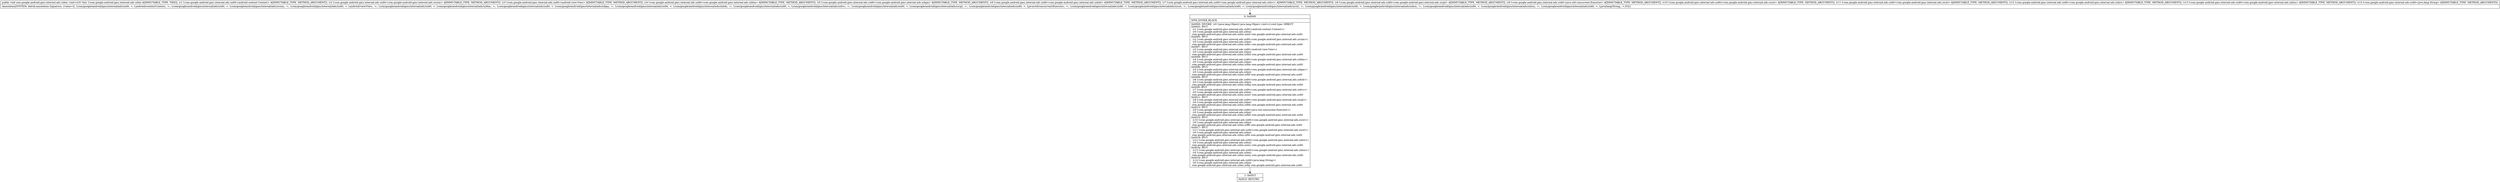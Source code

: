 digraph "CFG forcom.google.android.gms.internal.ads.zzbni.\<init\>(Lcom\/google\/android\/gms\/internal\/ads\/zzdtt;Lcom\/google\/android\/gms\/internal\/ads\/zzdtt;Lcom\/google\/android\/gms\/internal\/ads\/zzdtt;Lcom\/google\/android\/gms\/internal\/ads\/zzdtt;Lcom\/google\/android\/gms\/internal\/ads\/zzdtt;Lcom\/google\/android\/gms\/internal\/ads\/zzdtt;Lcom\/google\/android\/gms\/internal\/ads\/zzdtt;Lcom\/google\/android\/gms\/internal\/ads\/zzdtt;Lcom\/google\/android\/gms\/internal\/ads\/zzdtt;Lcom\/google\/android\/gms\/internal\/ads\/zzdtt;Lcom\/google\/android\/gms\/internal\/ads\/zzdtt;Lcom\/google\/android\/gms\/internal\/ads\/zzdtt;Lcom\/google\/android\/gms\/internal\/ads\/zzdtt;Lcom\/google\/android\/gms\/internal\/ads\/zzdtt;)V" {
Node_0 [shape=record,label="{0\:\ 0x0000|MTH_ENTER_BLOCK\l|0x0000: INVOKE  (r0 I:java.lang.Object) java.lang.Object.\<init\>():void type: DIRECT \l0x0003: IPUT  \l  (r1 I:com.google.android.gms.internal.ads.zzdtt\<android.content.Context\>)\l  (r0 I:com.google.android.gms.internal.ads.zzbni)\l com.google.android.gms.internal.ads.zzbni.zzeol com.google.android.gms.internal.ads.zzdtt \l0x0005: IPUT  \l  (r2 I:com.google.android.gms.internal.ads.zzdtt\<com.google.android.gms.internal.ads.zzcxm\>)\l  (r0 I:com.google.android.gms.internal.ads.zzbni)\l com.google.android.gms.internal.ads.zzbni.zzfhc com.google.android.gms.internal.ads.zzdtt \l0x0007: IPUT  \l  (r3 I:com.google.android.gms.internal.ads.zzdtt\<android.view.View\>)\l  (r0 I:com.google.android.gms.internal.ads.zzbni)\l com.google.android.gms.internal.ads.zzbni.zzfhd com.google.android.gms.internal.ads.zzdtt \l0x0009: IPUT  \l  (r4 I:com.google.android.gms.internal.ads.zzdtt\<com.google.android.gms.internal.ads.zzbha\>)\l  (r0 I:com.google.android.gms.internal.ads.zzbni)\l com.google.android.gms.internal.ads.zzbni.zzfhe com.google.android.gms.internal.ads.zzdtt \l0x000b: IPUT  \l  (r5 I:com.google.android.gms.internal.ads.zzdtt\<com.google.android.gms.internal.ads.zzbpa\>)\l  (r0 I:com.google.android.gms.internal.ads.zzbni)\l com.google.android.gms.internal.ads.zzbni.zzfhf com.google.android.gms.internal.ads.zzdtt \l0x000d: IPUT  \l  (r6 I:com.google.android.gms.internal.ads.zzdtt\<com.google.android.gms.internal.ads.zzbzb\>)\l  (r0 I:com.google.android.gms.internal.ads.zzbni)\l com.google.android.gms.internal.ads.zzbni.zzfhg com.google.android.gms.internal.ads.zzdtt \l0x000f: IPUT  \l  (r7 I:com.google.android.gms.internal.ads.zzdtt\<com.google.android.gms.internal.ads.zzbvc\>)\l  (r0 I:com.google.android.gms.internal.ads.zzbni)\l com.google.android.gms.internal.ads.zzbni.zzexv com.google.android.gms.internal.ads.zzdtt \l0x0011: IPUT  \l  (r8 I:com.google.android.gms.internal.ads.zzdtt\<com.google.android.gms.internal.ads.zzcpl\>)\l  (r0 I:com.google.android.gms.internal.ads.zzbni)\l com.google.android.gms.internal.ads.zzbni.zzfbe com.google.android.gms.internal.ads.zzdtt \l0x0013: IPUT  \l  (r9 I:com.google.android.gms.internal.ads.zzdtt\<java.util.concurrent.Executor\>)\l  (r0 I:com.google.android.gms.internal.ads.zzbni)\l com.google.android.gms.internal.ads.zzbni.zzfhh com.google.android.gms.internal.ads.zzdtt \l0x0015: IPUT  \l  (r10 I:com.google.android.gms.internal.ads.zzdtt\<com.google.android.gms.internal.ads.zzcxt\>)\l  (r0 I:com.google.android.gms.internal.ads.zzbni)\l com.google.android.gms.internal.ads.zzbni.zzffh com.google.android.gms.internal.ads.zzdtt \l0x0017: IPUT  \l  (r11 I:com.google.android.gms.internal.ads.zzdtt\<com.google.android.gms.internal.ads.zzcxl\>)\l  (r0 I:com.google.android.gms.internal.ads.zzbni)\l com.google.android.gms.internal.ads.zzbni.zzfhi com.google.android.gms.internal.ads.zzdtt \l0x0019: IPUT  \l  (r12 I:com.google.android.gms.internal.ads.zzdtt\<com.google.android.gms.internal.ads.zzbrx\>)\l  (r0 I:com.google.android.gms.internal.ads.zzbni)\l com.google.android.gms.internal.ads.zzbni.zzexc com.google.android.gms.internal.ads.zzdtt \l0x001b: IPUT  \l  (r13 I:com.google.android.gms.internal.ads.zzdtt\<com.google.android.gms.internal.ads.zzbsn\>)\l  (r0 I:com.google.android.gms.internal.ads.zzbni)\l com.google.android.gms.internal.ads.zzbni.zzexy com.google.android.gms.internal.ads.zzdtt \l0x001d: IPUT  \l  (r14 I:com.google.android.gms.internal.ads.zzdtt\<java.lang.String\>)\l  (r0 I:com.google.android.gms.internal.ads.zzbni)\l com.google.android.gms.internal.ads.zzbni.zzfhj com.google.android.gms.internal.ads.zzdtt \l}"];
Node_1 [shape=record,label="{1\:\ 0x001f|0x001f: RETURN   \l}"];
MethodNode[shape=record,label="{public void com.google.android.gms.internal.ads.zzbni.\<init\>((r0 'this' I:com.google.android.gms.internal.ads.zzbni A[IMMUTABLE_TYPE, THIS]), (r1 I:com.google.android.gms.internal.ads.zzdtt\<android.content.Context\> A[IMMUTABLE_TYPE, METHOD_ARGUMENT]), (r2 I:com.google.android.gms.internal.ads.zzdtt\<com.google.android.gms.internal.ads.zzcxm\> A[IMMUTABLE_TYPE, METHOD_ARGUMENT]), (r3 I:com.google.android.gms.internal.ads.zzdtt\<android.view.View\> A[IMMUTABLE_TYPE, METHOD_ARGUMENT]), (r4 I:com.google.android.gms.internal.ads.zzdtt\<com.google.android.gms.internal.ads.zzbha\> A[IMMUTABLE_TYPE, METHOD_ARGUMENT]), (r5 I:com.google.android.gms.internal.ads.zzdtt\<com.google.android.gms.internal.ads.zzbpa\> A[IMMUTABLE_TYPE, METHOD_ARGUMENT]), (r6 I:com.google.android.gms.internal.ads.zzdtt\<com.google.android.gms.internal.ads.zzbzb\> A[IMMUTABLE_TYPE, METHOD_ARGUMENT]), (r7 I:com.google.android.gms.internal.ads.zzdtt\<com.google.android.gms.internal.ads.zzbvc\> A[IMMUTABLE_TYPE, METHOD_ARGUMENT]), (r8 I:com.google.android.gms.internal.ads.zzdtt\<com.google.android.gms.internal.ads.zzcpl\> A[IMMUTABLE_TYPE, METHOD_ARGUMENT]), (r9 I:com.google.android.gms.internal.ads.zzdtt\<java.util.concurrent.Executor\> A[IMMUTABLE_TYPE, METHOD_ARGUMENT]), (r10 I:com.google.android.gms.internal.ads.zzdtt\<com.google.android.gms.internal.ads.zzcxt\> A[IMMUTABLE_TYPE, METHOD_ARGUMENT]), (r11 I:com.google.android.gms.internal.ads.zzdtt\<com.google.android.gms.internal.ads.zzcxl\> A[IMMUTABLE_TYPE, METHOD_ARGUMENT]), (r12 I:com.google.android.gms.internal.ads.zzdtt\<com.google.android.gms.internal.ads.zzbrx\> A[IMMUTABLE_TYPE, METHOD_ARGUMENT]), (r13 I:com.google.android.gms.internal.ads.zzdtt\<com.google.android.gms.internal.ads.zzbsn\> A[IMMUTABLE_TYPE, METHOD_ARGUMENT]), (r14 I:com.google.android.gms.internal.ads.zzdtt\<java.lang.String\> A[IMMUTABLE_TYPE, METHOD_ARGUMENT]))  | Annotation[SYSTEM, dalvik.annotation.Signature, \{value=[(, Lcom\/google\/android\/gms\/internal\/ads\/zzdtt, \<, Landroid\/content\/Context;, \>;, Lcom\/google\/android\/gms\/internal\/ads\/zzdtt, \<, Lcom\/google\/android\/gms\/internal\/ads\/zzcxm;, \>;, Lcom\/google\/android\/gms\/internal\/ads\/zzdtt, \<, Landroid\/view\/View;, \>;, Lcom\/google\/android\/gms\/internal\/ads\/zzdtt, \<, Lcom\/google\/android\/gms\/internal\/ads\/zzbha;, \>;, Lcom\/google\/android\/gms\/internal\/ads\/zzdtt, \<, Lcom\/google\/android\/gms\/internal\/ads\/zzbpa;, \>;, Lcom\/google\/android\/gms\/internal\/ads\/zzdtt, \<, Lcom\/google\/android\/gms\/internal\/ads\/zzbzb;, \>;, Lcom\/google\/android\/gms\/internal\/ads\/zzdtt, \<, Lcom\/google\/android\/gms\/internal\/ads\/zzbvc;, \>;, Lcom\/google\/android\/gms\/internal\/ads\/zzdtt, \<, Lcom\/google\/android\/gms\/internal\/ads\/zzcpl;, \>;, Lcom\/google\/android\/gms\/internal\/ads\/zzdtt, \<, Ljava\/util\/concurrent\/Executor;, \>;, Lcom\/google\/android\/gms\/internal\/ads\/zzdtt, \<, Lcom\/google\/android\/gms\/internal\/ads\/zzcxt;, \>;, Lcom\/google\/android\/gms\/internal\/ads\/zzdtt, \<, Lcom\/google\/android\/gms\/internal\/ads\/zzcxl;, \>;, Lcom\/google\/android\/gms\/internal\/ads\/zzdtt, \<, Lcom\/google\/android\/gms\/internal\/ads\/zzbrx;, \>;, Lcom\/google\/android\/gms\/internal\/ads\/zzdtt, \<, Lcom\/google\/android\/gms\/internal\/ads\/zzbsn;, \>;, Lcom\/google\/android\/gms\/internal\/ads\/zzdtt, \<, Ljava\/lang\/String;, \>;)V]\}]\l}"];
MethodNode -> Node_0;
Node_0 -> Node_1;
}

